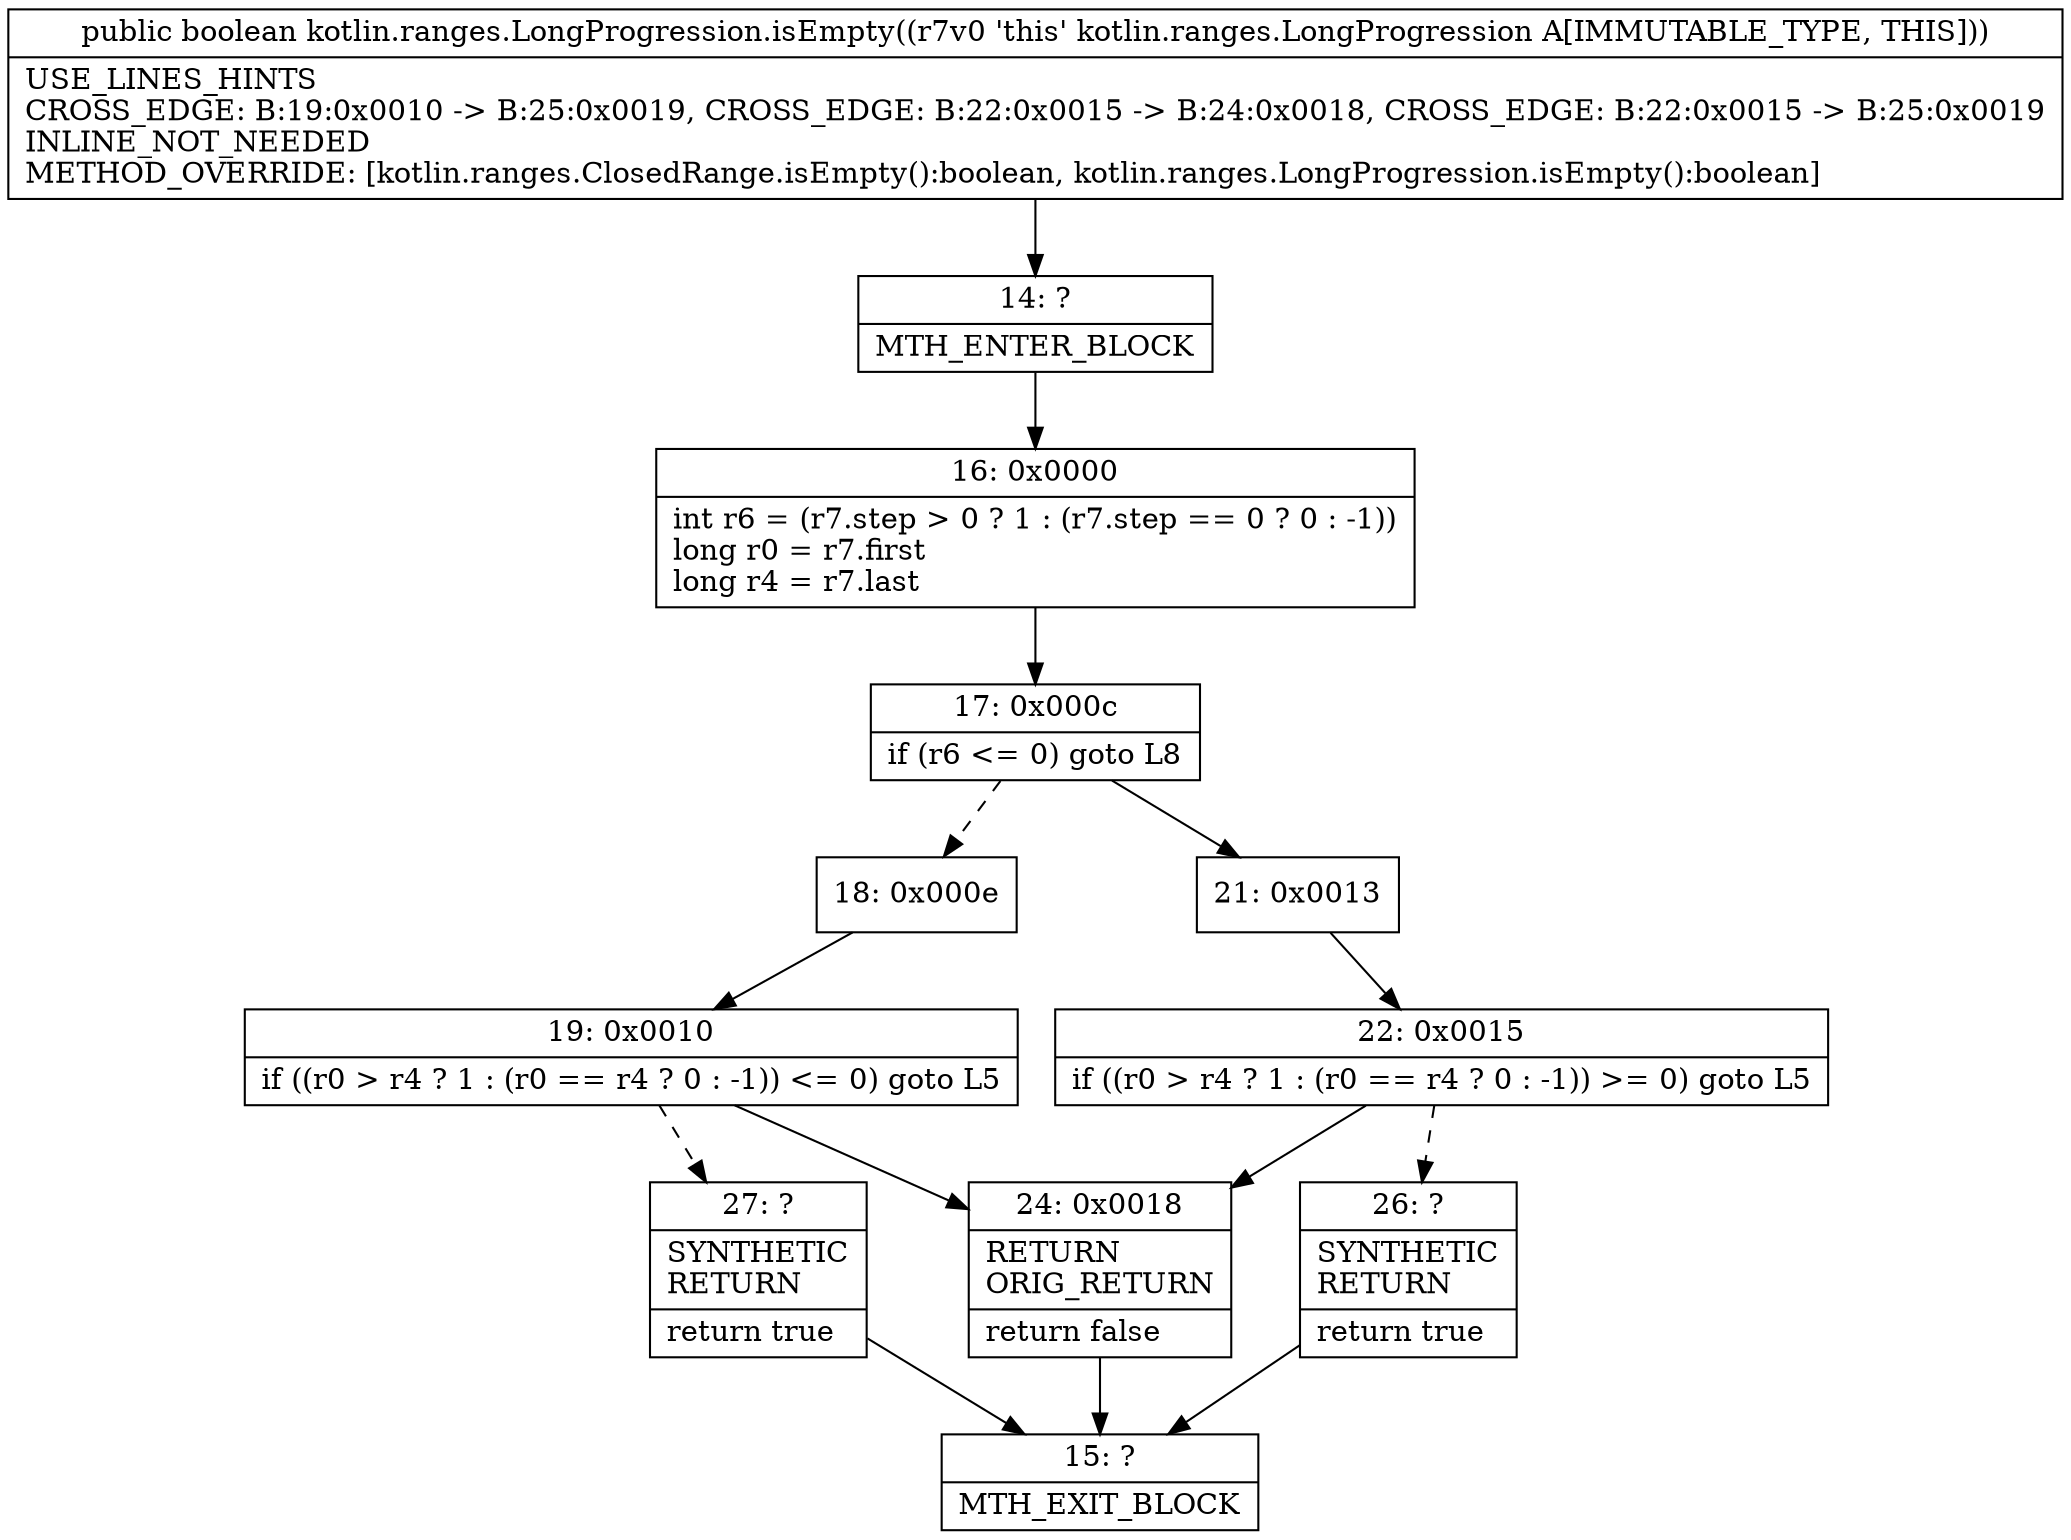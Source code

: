 digraph "CFG forkotlin.ranges.LongProgression.isEmpty()Z" {
Node_14 [shape=record,label="{14\:\ ?|MTH_ENTER_BLOCK\l}"];
Node_16 [shape=record,label="{16\:\ 0x0000|int r6 = (r7.step \> 0 ? 1 : (r7.step == 0 ? 0 : \-1))\llong r0 = r7.first\llong r4 = r7.last\l}"];
Node_17 [shape=record,label="{17\:\ 0x000c|if (r6 \<= 0) goto L8\l}"];
Node_18 [shape=record,label="{18\:\ 0x000e}"];
Node_19 [shape=record,label="{19\:\ 0x0010|if ((r0 \> r4 ? 1 : (r0 == r4 ? 0 : \-1)) \<= 0) goto L5\l}"];
Node_24 [shape=record,label="{24\:\ 0x0018|RETURN\lORIG_RETURN\l|return false\l}"];
Node_15 [shape=record,label="{15\:\ ?|MTH_EXIT_BLOCK\l}"];
Node_27 [shape=record,label="{27\:\ ?|SYNTHETIC\lRETURN\l|return true\l}"];
Node_21 [shape=record,label="{21\:\ 0x0013}"];
Node_22 [shape=record,label="{22\:\ 0x0015|if ((r0 \> r4 ? 1 : (r0 == r4 ? 0 : \-1)) \>= 0) goto L5\l}"];
Node_26 [shape=record,label="{26\:\ ?|SYNTHETIC\lRETURN\l|return true\l}"];
MethodNode[shape=record,label="{public boolean kotlin.ranges.LongProgression.isEmpty((r7v0 'this' kotlin.ranges.LongProgression A[IMMUTABLE_TYPE, THIS]))  | USE_LINES_HINTS\lCROSS_EDGE: B:19:0x0010 \-\> B:25:0x0019, CROSS_EDGE: B:22:0x0015 \-\> B:24:0x0018, CROSS_EDGE: B:22:0x0015 \-\> B:25:0x0019\lINLINE_NOT_NEEDED\lMETHOD_OVERRIDE: [kotlin.ranges.ClosedRange.isEmpty():boolean, kotlin.ranges.LongProgression.isEmpty():boolean]\l}"];
MethodNode -> Node_14;Node_14 -> Node_16;
Node_16 -> Node_17;
Node_17 -> Node_18[style=dashed];
Node_17 -> Node_21;
Node_18 -> Node_19;
Node_19 -> Node_24;
Node_19 -> Node_27[style=dashed];
Node_24 -> Node_15;
Node_27 -> Node_15;
Node_21 -> Node_22;
Node_22 -> Node_24;
Node_22 -> Node_26[style=dashed];
Node_26 -> Node_15;
}


